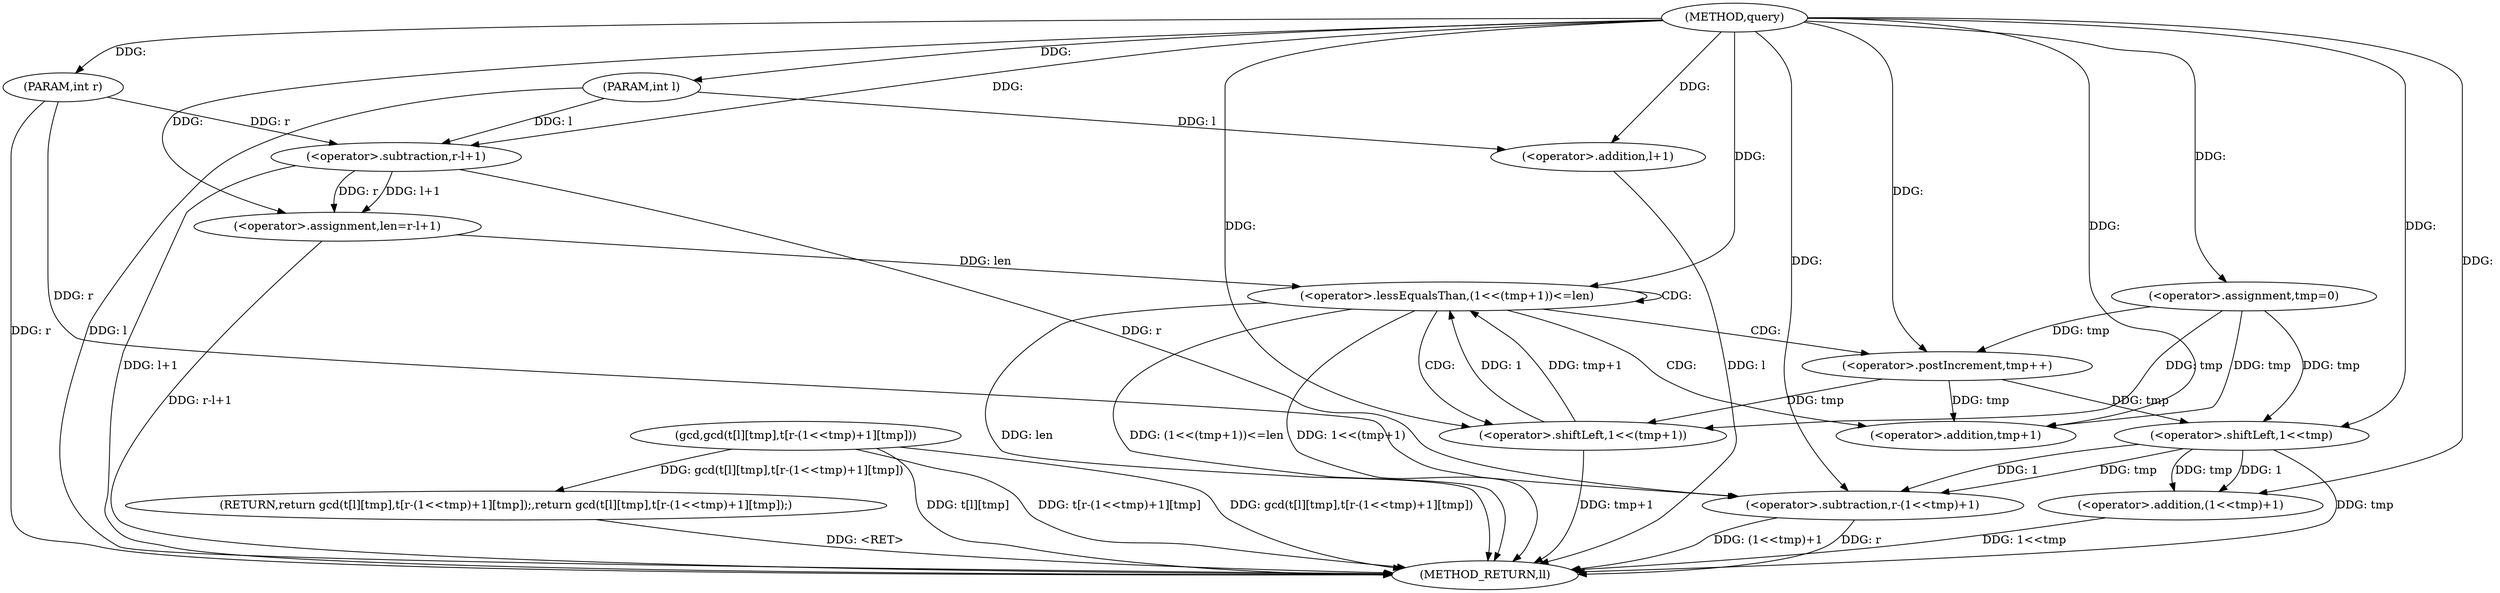 digraph "query" {  
"1000187" [label = "(METHOD,query)" ]
"1000231" [label = "(METHOD_RETURN,ll)" ]
"1000188" [label = "(PARAM,int l)" ]
"1000189" [label = "(PARAM,int r)" ]
"1000192" [label = "(<operator>.assignment,len=r-l+1)" ]
"1000200" [label = "(<operator>.assignment,tmp=0)" ]
"1000213" [label = "(RETURN,return gcd(t[l][tmp],t[r-(1<<tmp)+1][tmp]);,return gcd(t[l][tmp],t[r-(1<<tmp)+1][tmp]);)" ]
"1000204" [label = "(<operator>.lessEqualsThan,(1<<(tmp+1))<=len)" ]
"1000211" [label = "(<operator>.postIncrement,tmp++)" ]
"1000214" [label = "(gcd,gcd(t[l][tmp],t[r-(1<<tmp)+1][tmp]))" ]
"1000194" [label = "(<operator>.subtraction,r-l+1)" ]
"1000196" [label = "(<operator>.addition,l+1)" ]
"1000205" [label = "(<operator>.shiftLeft,1<<(tmp+1))" ]
"1000207" [label = "(<operator>.addition,tmp+1)" ]
"1000223" [label = "(<operator>.subtraction,r-(1<<tmp)+1)" ]
"1000225" [label = "(<operator>.addition,(1<<tmp)+1)" ]
"1000226" [label = "(<operator>.shiftLeft,1<<tmp)" ]
  "1000213" -> "1000231"  [ label = "DDG: <RET>"] 
  "1000188" -> "1000231"  [ label = "DDG: l"] 
  "1000189" -> "1000231"  [ label = "DDG: r"] 
  "1000196" -> "1000231"  [ label = "DDG: l"] 
  "1000194" -> "1000231"  [ label = "DDG: l+1"] 
  "1000192" -> "1000231"  [ label = "DDG: r-l+1"] 
  "1000205" -> "1000231"  [ label = "DDG: tmp+1"] 
  "1000204" -> "1000231"  [ label = "DDG: 1<<(tmp+1)"] 
  "1000204" -> "1000231"  [ label = "DDG: len"] 
  "1000204" -> "1000231"  [ label = "DDG: (1<<(tmp+1))<=len"] 
  "1000214" -> "1000231"  [ label = "DDG: t[l][tmp]"] 
  "1000223" -> "1000231"  [ label = "DDG: r"] 
  "1000226" -> "1000231"  [ label = "DDG: tmp"] 
  "1000225" -> "1000231"  [ label = "DDG: 1<<tmp"] 
  "1000223" -> "1000231"  [ label = "DDG: (1<<tmp)+1"] 
  "1000214" -> "1000231"  [ label = "DDG: t[r-(1<<tmp)+1][tmp]"] 
  "1000214" -> "1000231"  [ label = "DDG: gcd(t[l][tmp],t[r-(1<<tmp)+1][tmp])"] 
  "1000187" -> "1000188"  [ label = "DDG: "] 
  "1000187" -> "1000189"  [ label = "DDG: "] 
  "1000194" -> "1000192"  [ label = "DDG: r"] 
  "1000194" -> "1000192"  [ label = "DDG: l+1"] 
  "1000187" -> "1000200"  [ label = "DDG: "] 
  "1000214" -> "1000213"  [ label = "DDG: gcd(t[l][tmp],t[r-(1<<tmp)+1][tmp])"] 
  "1000187" -> "1000192"  [ label = "DDG: "] 
  "1000189" -> "1000194"  [ label = "DDG: r"] 
  "1000187" -> "1000194"  [ label = "DDG: "] 
  "1000188" -> "1000194"  [ label = "DDG: l"] 
  "1000205" -> "1000204"  [ label = "DDG: tmp+1"] 
  "1000205" -> "1000204"  [ label = "DDG: 1"] 
  "1000192" -> "1000204"  [ label = "DDG: len"] 
  "1000187" -> "1000204"  [ label = "DDG: "] 
  "1000187" -> "1000211"  [ label = "DDG: "] 
  "1000200" -> "1000211"  [ label = "DDG: tmp"] 
  "1000188" -> "1000196"  [ label = "DDG: l"] 
  "1000187" -> "1000196"  [ label = "DDG: "] 
  "1000187" -> "1000205"  [ label = "DDG: "] 
  "1000200" -> "1000205"  [ label = "DDG: tmp"] 
  "1000211" -> "1000205"  [ label = "DDG: tmp"] 
  "1000200" -> "1000207"  [ label = "DDG: tmp"] 
  "1000211" -> "1000207"  [ label = "DDG: tmp"] 
  "1000187" -> "1000207"  [ label = "DDG: "] 
  "1000194" -> "1000223"  [ label = "DDG: r"] 
  "1000189" -> "1000223"  [ label = "DDG: r"] 
  "1000187" -> "1000223"  [ label = "DDG: "] 
  "1000226" -> "1000223"  [ label = "DDG: 1"] 
  "1000226" -> "1000223"  [ label = "DDG: tmp"] 
  "1000226" -> "1000225"  [ label = "DDG: 1"] 
  "1000226" -> "1000225"  [ label = "DDG: tmp"] 
  "1000187" -> "1000225"  [ label = "DDG: "] 
  "1000187" -> "1000226"  [ label = "DDG: "] 
  "1000200" -> "1000226"  [ label = "DDG: tmp"] 
  "1000211" -> "1000226"  [ label = "DDG: tmp"] 
  "1000204" -> "1000207"  [ label = "CDG: "] 
  "1000204" -> "1000205"  [ label = "CDG: "] 
  "1000204" -> "1000204"  [ label = "CDG: "] 
  "1000204" -> "1000211"  [ label = "CDG: "] 
}
